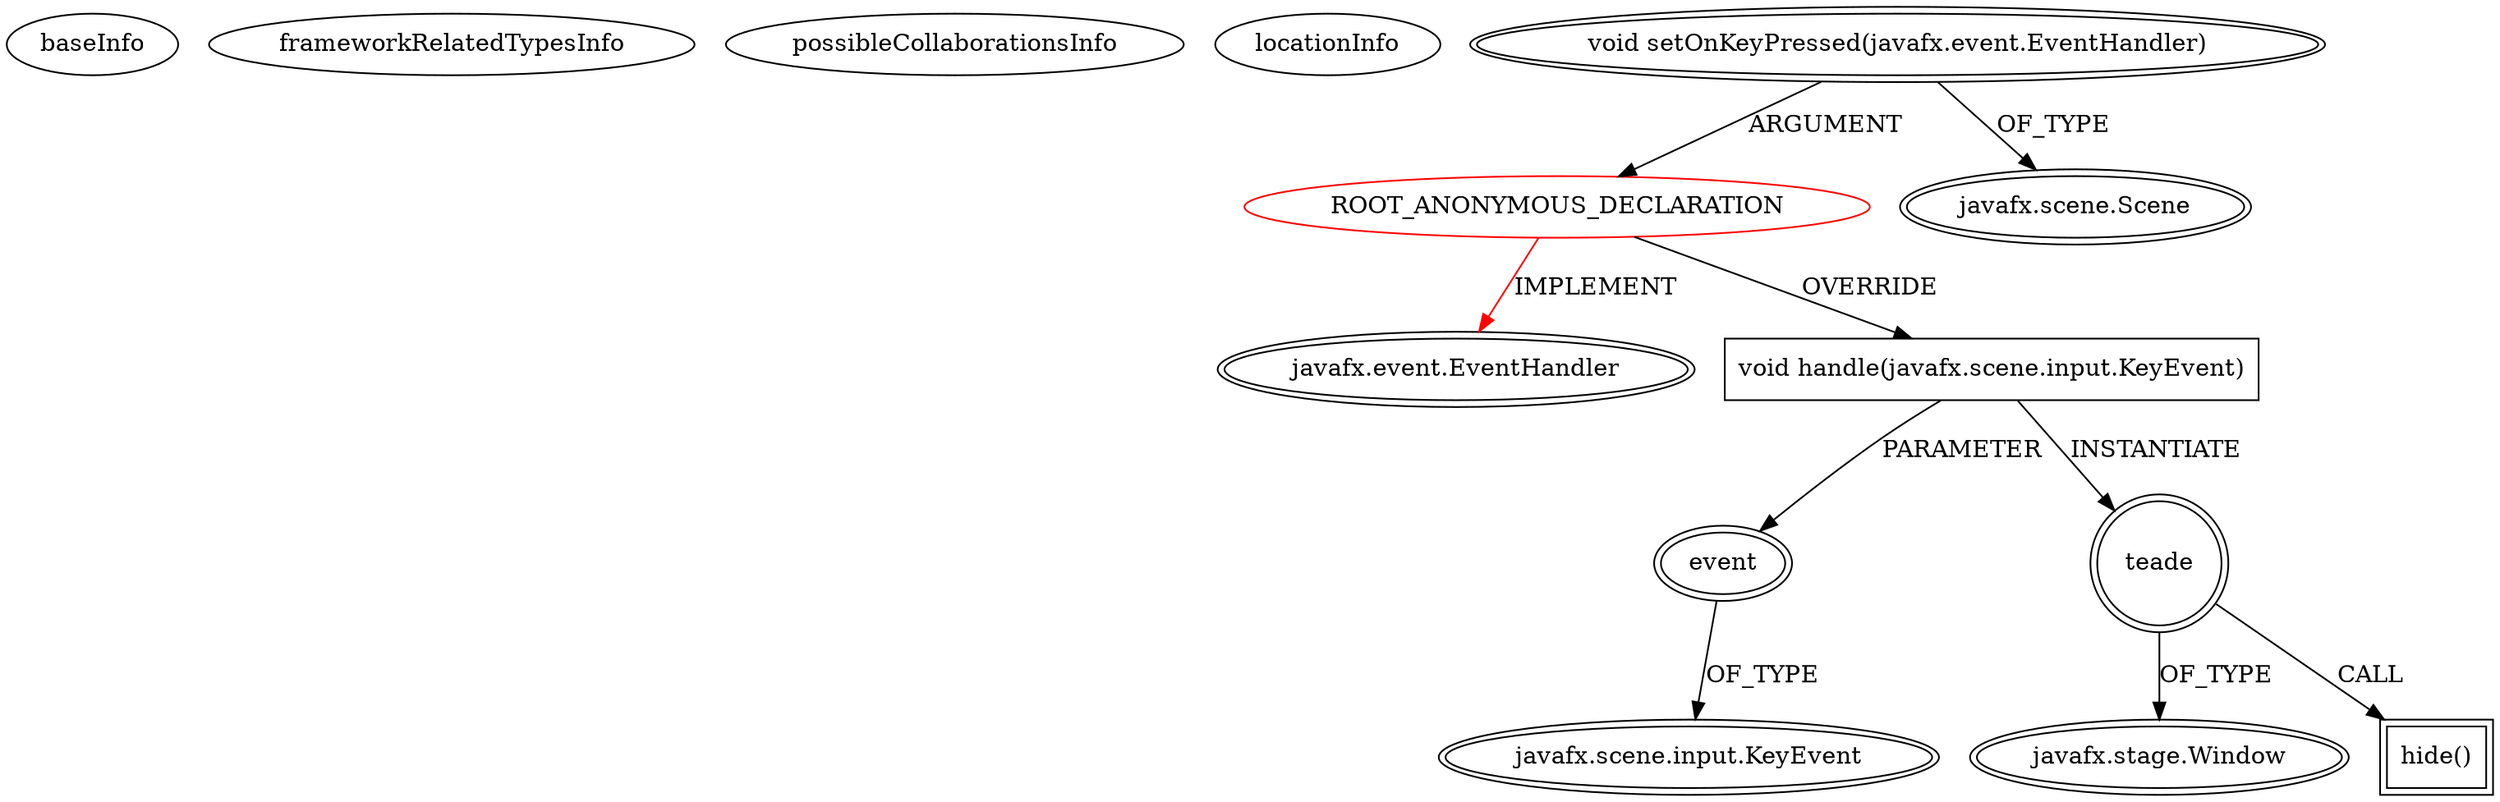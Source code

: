 digraph {
baseInfo[graphId=4691,category="extension_graph",isAnonymous=true,possibleRelation=false]
frameworkRelatedTypesInfo[0="javafx.event.EventHandler"]
possibleCollaborationsInfo[]
locationInfo[projectName="villu164-SoneOtsing",filePath="/villu164-SoneOtsing/SoneOtsing-master/src/application/Main.java",contextSignature="void teade(java.lang.String,boolean)",graphId="4691"]
0[label="ROOT_ANONYMOUS_DECLARATION",vertexType="ROOT_ANONYMOUS_DECLARATION",isFrameworkType=false,color=red]
1[label="javafx.event.EventHandler",vertexType="FRAMEWORK_INTERFACE_TYPE",isFrameworkType=true,peripheries=2]
2[label="void setOnKeyPressed(javafx.event.EventHandler)",vertexType="OUTSIDE_CALL",isFrameworkType=true,peripheries=2]
3[label="javafx.scene.Scene",vertexType="FRAMEWORK_CLASS_TYPE",isFrameworkType=true,peripheries=2]
4[label="void handle(javafx.scene.input.KeyEvent)",vertexType="OVERRIDING_METHOD_DECLARATION",isFrameworkType=false,shape=box]
5[label="event",vertexType="PARAMETER_DECLARATION",isFrameworkType=true,peripheries=2]
6[label="javafx.scene.input.KeyEvent",vertexType="FRAMEWORK_CLASS_TYPE",isFrameworkType=true,peripheries=2]
7[label="teade",vertexType="VARIABLE_EXPRESION",isFrameworkType=true,peripheries=2,shape=circle]
9[label="javafx.stage.Window",vertexType="FRAMEWORK_CLASS_TYPE",isFrameworkType=true,peripheries=2]
8[label="hide()",vertexType="INSIDE_CALL",isFrameworkType=true,peripheries=2,shape=box]
0->1[label="IMPLEMENT",color=red]
2->0[label="ARGUMENT"]
2->3[label="OF_TYPE"]
0->4[label="OVERRIDE"]
5->6[label="OF_TYPE"]
4->5[label="PARAMETER"]
4->7[label="INSTANTIATE"]
7->9[label="OF_TYPE"]
7->8[label="CALL"]
}
